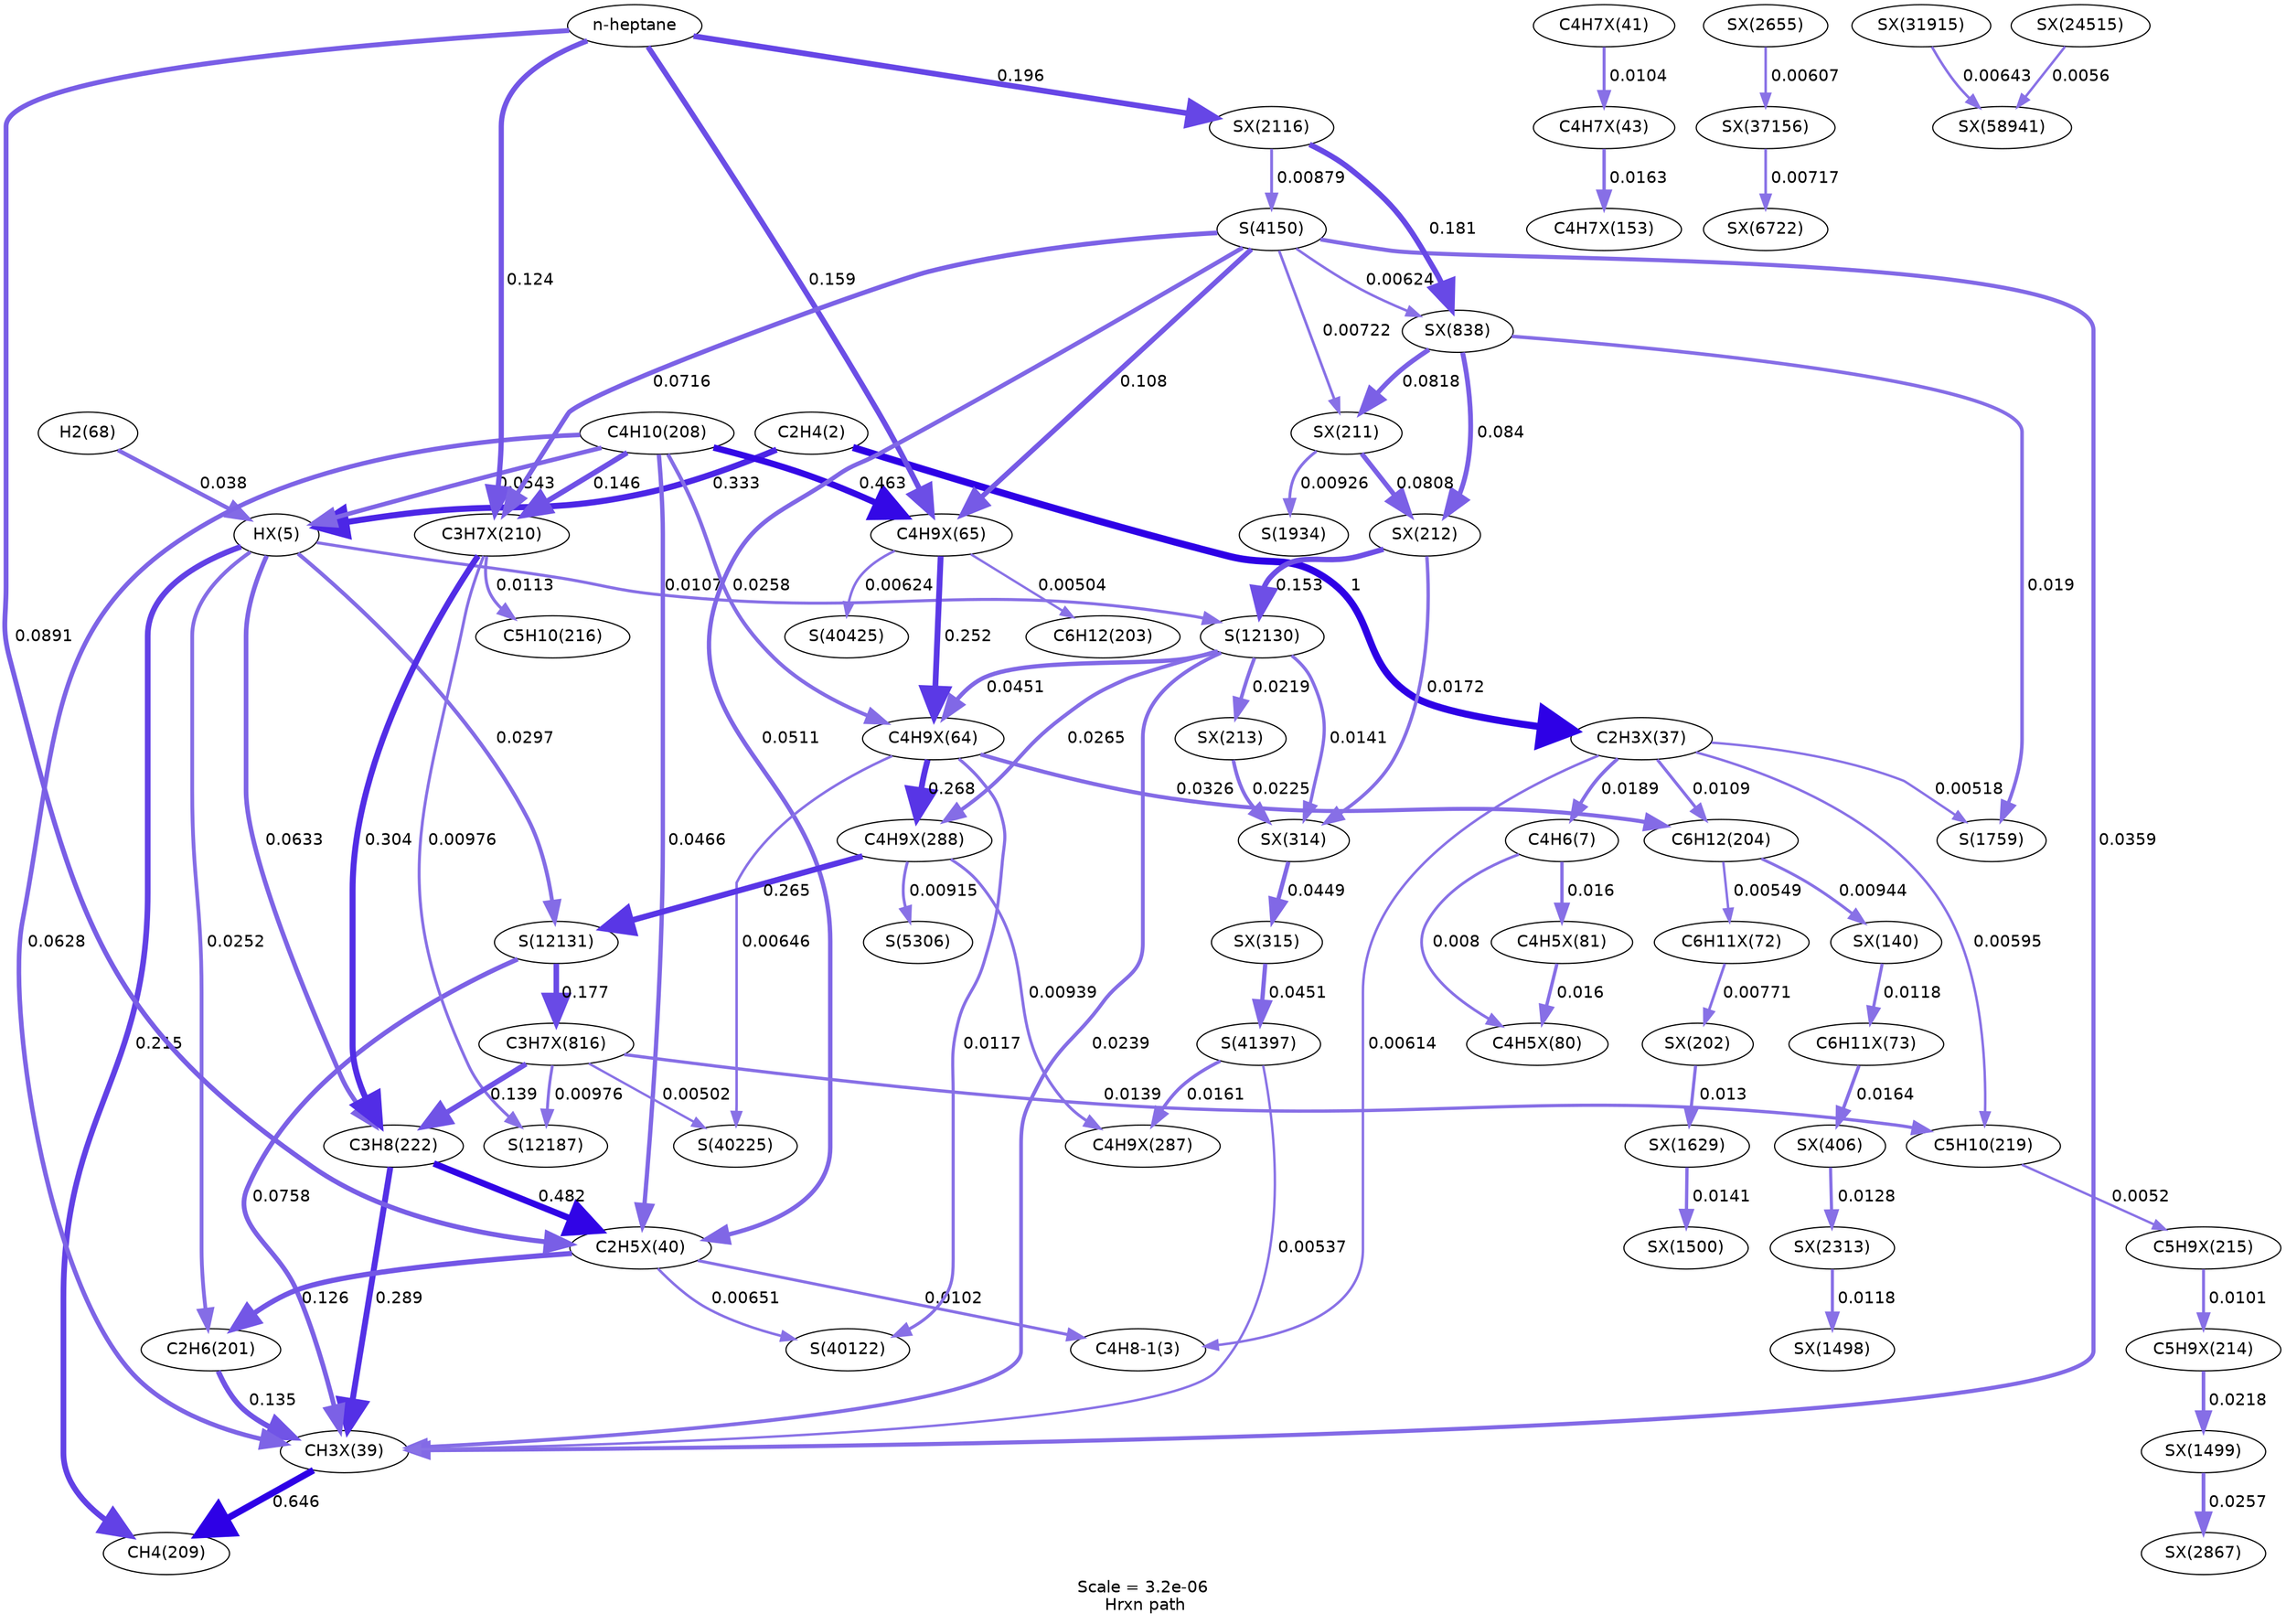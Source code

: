 digraph reaction_paths {
center=1;
s5 -> s61[fontname="Helvetica", style="setlinewidth(5.17)", arrowsize=2.59, color="0.7, 0.833, 0.9"
, label=" 0.333"];
s5 -> s62[fontname="Helvetica", style="setlinewidth(6)", arrowsize=3, color="0.7, 1.5, 0.9"
, label=" 1"];
s10 -> s61[fontname="Helvetica", style="setlinewidth(3.53)", arrowsize=1.77, color="0.7, 0.538, 0.9"
, label=" 0.038"];
s61 -> s16[fontname="Helvetica", style="setlinewidth(3.22)", arrowsize=1.61, color="0.7, 0.525, 0.9"
, label=" 0.0252"];
s61 -> s22[fontname="Helvetica", style="setlinewidth(4.84)", arrowsize=2.42, color="0.7, 0.715, 0.9"
, label=" 0.215"];
s61 -> s28[fontname="Helvetica", style="setlinewidth(3.92)", arrowsize=1.96, color="0.7, 0.563, 0.9"
, label=" 0.0633"];
s21 -> s61[fontname="Helvetica", style="setlinewidth(3.8)", arrowsize=1.9, color="0.7, 0.554, 0.9"
, label=" 0.0543"];
s61 -> s52[fontname="Helvetica", style="setlinewidth(3.35)", arrowsize=1.67, color="0.7, 0.53, 0.9"
, label=" 0.0297"];
s61 -> s51[fontname="Helvetica", style="setlinewidth(2.57)", arrowsize=1.29, color="0.7, 0.511, 0.9"
, label=" 0.0107"];
s62 -> s8[fontname="Helvetica", style="setlinewidth(3)", arrowsize=1.5, color="0.7, 0.519, 0.9"
, label=" 0.0189"];
s62 -> s6[fontname="Helvetica", style="setlinewidth(2.15)", arrowsize=1.08, color="0.7, 0.506, 0.9"
, label=" 0.00614"];
s62 -> s25[fontname="Helvetica", style="setlinewidth(2.13)", arrowsize=1.07, color="0.7, 0.506, 0.9"
, label=" 0.00595"];
s62 -> s18[fontname="Helvetica", style="setlinewidth(2.59)", arrowsize=1.29, color="0.7, 0.511, 0.9"
, label=" 0.0109"];
s62 -> s39[fontname="Helvetica", style="setlinewidth(2.03)", arrowsize=1.01, color="0.7, 0.505, 0.9"
, label=" 0.00518"];
s8 -> s79[fontname="Helvetica", style="setlinewidth(2.88)", arrowsize=1.44, color="0.7, 0.516, 0.9"
, label=" 0.016"];
s8 -> s78[fontname="Helvetica", style="setlinewidth(2.35)", arrowsize=1.18, color="0.7, 0.508, 0.9"
, label=" 0.008"];
s65 -> s6[fontname="Helvetica", style="setlinewidth(2.54)", arrowsize=1.27, color="0.7, 0.51, 0.9"
, label=" 0.0102"];
s79 -> s78[fontname="Helvetica", style="setlinewidth(2.88)", arrowsize=1.44, color="0.7, 0.516, 0.9"
, label=" 0.016"];
s66 -> s68[fontname="Helvetica", style="setlinewidth(2.55)", arrowsize=1.27, color="0.7, 0.51, 0.9"
, label=" 0.0104"];
s68 -> s89[fontname="Helvetica", style="setlinewidth(2.89)", arrowsize=1.45, color="0.7, 0.516, 0.9"
, label=" 0.0163"];
s65 -> s16[fontname="Helvetica", style="setlinewidth(4.44)", arrowsize=2.22, color="0.7, 0.626, 0.9"
, label=" 0.126"];
s28 -> s65[fontname="Helvetica", style="setlinewidth(5.45)", arrowsize=2.72, color="0.7, 0.982, 0.9"
, label=" 0.482"];
s21 -> s65[fontname="Helvetica", style="setlinewidth(3.68)", arrowsize=1.84, color="0.7, 0.547, 0.9"
, label=" 0.0466"];
s0 -> s65[fontname="Helvetica", style="setlinewidth(4.17)", arrowsize=2.09, color="0.7, 0.589, 0.9"
, label=" 0.0891"];
s48 -> s65[fontname="Helvetica", style="setlinewidth(3.76)", arrowsize=1.88, color="0.7, 0.551, 0.9"
, label=" 0.0511"];
s65 -> s54[fontname="Helvetica", style="setlinewidth(2.2)", arrowsize=1.1, color="0.7, 0.507, 0.9"
, label=" 0.00651"];
s16 -> s64[fontname="Helvetica", style="setlinewidth(4.49)", arrowsize=2.24, color="0.7, 0.635, 0.9"
, label=" 0.135"];
s64 -> s22[fontname="Helvetica", style="setlinewidth(5.67)", arrowsize=2.83, color="0.7, 1.15, 0.9"
, label=" 0.646"];
s28 -> s64[fontname="Helvetica", style="setlinewidth(5.06)", arrowsize=2.53, color="0.7, 0.789, 0.9"
, label=" 0.289"];
s21 -> s64[fontname="Helvetica", style="setlinewidth(3.91)", arrowsize=1.95, color="0.7, 0.563, 0.9"
, label=" 0.0628"];
s52 -> s64[fontname="Helvetica", style="setlinewidth(4.05)", arrowsize=2.03, color="0.7, 0.576, 0.9"
, label=" 0.0758"];
s51 -> s64[fontname="Helvetica", style="setlinewidth(3.18)", arrowsize=1.59, color="0.7, 0.524, 0.9"
, label=" 0.0239"];
s48 -> s64[fontname="Helvetica", style="setlinewidth(3.49)", arrowsize=1.74, color="0.7, 0.536, 0.9"
, label=" 0.0359"];
s59 -> s64[fontname="Helvetica", style="setlinewidth(2.05)", arrowsize=1.03, color="0.7, 0.505, 0.9"
, label=" 0.00537"];
s169 -> s167[fontname="Helvetica", style="setlinewidth(2.78)", arrowsize=1.39, color="0.7, 0.514, 0.9"
, label=" 0.0141"];
s95 -> s169[fontname="Helvetica", style="setlinewidth(2.72)", arrowsize=1.36, color="0.7, 0.513, 0.9"
, label=" 0.013"];
s76 -> s95[fontname="Helvetica", style="setlinewidth(2.33)", arrowsize=1.16, color="0.7, 0.508, 0.9"
, label=" 0.00771"];
s18 -> s76[fontname="Helvetica", style="setlinewidth(2.07)", arrowsize=1.04, color="0.7, 0.505, 0.9"
, label=" 0.00549"];
s96 -> s23[fontname="Helvetica", style="setlinewidth(2.61)", arrowsize=1.31, color="0.7, 0.511, 0.9"
, label=" 0.0113"];
s175 -> s165[fontname="Helvetica", style="setlinewidth(2.65)", arrowsize=1.32, color="0.7, 0.512, 0.9"
, label=" 0.0118"];
s119 -> s175[fontname="Helvetica", style="setlinewidth(2.71)", arrowsize=1.35, color="0.7, 0.513, 0.9"
, label=" 0.0128"];
s77 -> s119[fontname="Helvetica", style="setlinewidth(2.9)", arrowsize=1.45, color="0.7, 0.516, 0.9"
, label=" 0.0164"];
s88 -> s77[fontname="Helvetica", style="setlinewidth(2.65)", arrowsize=1.32, color="0.7, 0.512, 0.9"
, label=" 0.0118"];
s96 -> s28[fontname="Helvetica", style="setlinewidth(5.1)", arrowsize=2.55, color="0.7, 0.804, 0.9"
, label=" 0.304"];
s21 -> s96[fontname="Helvetica", style="setlinewidth(4.55)", arrowsize=2.27, color="0.7, 0.646, 0.9"
, label=" 0.146"];
s0 -> s96[fontname="Helvetica", style="setlinewidth(4.42)", arrowsize=2.21, color="0.7, 0.624, 0.9"
, label=" 0.124"];
s48 -> s96[fontname="Helvetica", style="setlinewidth(4.01)", arrowsize=2, color="0.7, 0.572, 0.9"
, label=" 0.0716"];
s96 -> s53[fontname="Helvetica", style="setlinewidth(2.5)", arrowsize=1.25, color="0.7, 0.51, 0.9"
, label=" 0.00976"];
s135 -> s28[fontname="Helvetica", style="setlinewidth(4.51)", arrowsize=2.25, color="0.7, 0.639, 0.9"
, label=" 0.139"];
s100 -> s166[fontname="Helvetica", style="setlinewidth(3.11)", arrowsize=1.56, color="0.7, 0.522, 0.9"
, label=" 0.0218"];
s101 -> s100[fontname="Helvetica", style="setlinewidth(2.53)", arrowsize=1.26, color="0.7, 0.51, 0.9"
, label=" 0.0101"];
s166 -> s180[fontname="Helvetica", style="setlinewidth(3.23)", arrowsize=1.62, color="0.7, 0.526, 0.9"
, label=" 0.0257"];
s25 -> s101[fontname="Helvetica", style="setlinewidth(2.03)", arrowsize=1.01, color="0.7, 0.505, 0.9"
, label=" 0.0052"];
s135 -> s25[fontname="Helvetica", style="setlinewidth(2.77)", arrowsize=1.39, color="0.7, 0.514, 0.9"
, label=" 0.0139"];
s52 -> s135[fontname="Helvetica", style="setlinewidth(4.69)", arrowsize=2.35, color="0.7, 0.677, 0.9"
, label=" 0.177"];
s135 -> s53[fontname="Helvetica", style="setlinewidth(2.5)", arrowsize=1.25, color="0.7, 0.51, 0.9"
, label=" 0.00976"];
s135 -> s56[fontname="Helvetica", style="setlinewidth(2)", arrowsize=1, color="0.7, 0.505, 0.9"
, label=" 0.00502"];
s291 -> s218[fontname="Helvetica", style="setlinewidth(2.27)", arrowsize=1.14, color="0.7, 0.507, 0.9"
, label=" 0.00717"];
s178 -> s291[fontname="Helvetica", style="setlinewidth(2.15)", arrowsize=1.07, color="0.7, 0.506, 0.9"
, label=" 0.00607"];
s21 -> s73[fontname="Helvetica", style="setlinewidth(3.24)", arrowsize=1.62, color="0.7, 0.526, 0.9"
, label=" 0.0258"];
s74 -> s73[fontname="Helvetica", style="setlinewidth(4.96)", arrowsize=2.48, color="0.7, 0.752, 0.9"
, label=" 0.252"];
s73 -> s108[fontname="Helvetica", style="setlinewidth(5.01)", arrowsize=2.5, color="0.7, 0.768, 0.9"
, label=" 0.268"];
s73 -> s18[fontname="Helvetica", style="setlinewidth(3.42)", arrowsize=1.71, color="0.7, 0.533, 0.9"
, label=" 0.0326"];
s51 -> s73[fontname="Helvetica", style="setlinewidth(3.66)", arrowsize=1.83, color="0.7, 0.545, 0.9"
, label=" 0.0451"];
s73 -> s54[fontname="Helvetica", style="setlinewidth(2.64)", arrowsize=1.32, color="0.7, 0.512, 0.9"
, label=" 0.0117"];
s73 -> s56[fontname="Helvetica", style="setlinewidth(2.19)", arrowsize=1.1, color="0.7, 0.506, 0.9"
, label=" 0.00646"];
s21 -> s74[fontname="Helvetica", style="setlinewidth(5.42)", arrowsize=2.71, color="0.7, 0.963, 0.9"
, label=" 0.463"];
s0 -> s74[fontname="Helvetica", style="setlinewidth(4.61)", arrowsize=2.31, color="0.7, 0.659, 0.9"
, label=" 0.159"];
s74 -> s17[fontname="Helvetica", style="setlinewidth(2.01)", arrowsize=1, color="0.7, 0.505, 0.9"
, label=" 0.00504"];
s48 -> s74[fontname="Helvetica", style="setlinewidth(4.32)", arrowsize=2.16, color="0.7, 0.608, 0.9"
, label=" 0.108"];
s74 -> s57[fontname="Helvetica", style="setlinewidth(2.17)", arrowsize=1.08, color="0.7, 0.506, 0.9"
, label=" 0.00624"];
s0 -> s173[fontname="Helvetica", style="setlinewidth(4.77)", arrowsize=2.38, color="0.7, 0.696, 0.9"
, label=" 0.196"];
s108 -> s52[fontname="Helvetica", style="setlinewidth(5)", arrowsize=2.5, color="0.7, 0.765, 0.9"
, label=" 0.265"];
s108 -> s107[fontname="Helvetica", style="setlinewidth(2.48)", arrowsize=1.24, color="0.7, 0.509, 0.9"
, label=" 0.00939"];
s108 -> s50[fontname="Helvetica", style="setlinewidth(2.46)", arrowsize=1.23, color="0.7, 0.509, 0.9"
, label=" 0.00915"];
s51 -> s108[fontname="Helvetica", style="setlinewidth(3.26)", arrowsize=1.63, color="0.7, 0.526, 0.9"
, label=" 0.0265"];
s18 -> s88[fontname="Helvetica", style="setlinewidth(2.48)", arrowsize=1.24, color="0.7, 0.509, 0.9"
, label=" 0.00944"];
s59 -> s107[fontname="Helvetica", style="setlinewidth(2.88)", arrowsize=1.44, color="0.7, 0.516, 0.9"
, label=" 0.0161"];
s98 -> s51[fontname="Helvetica", style="setlinewidth(4.58)", arrowsize=2.29, color="0.7, 0.653, 0.9"
, label=" 0.153"];
s51 -> s99[fontname="Helvetica", style="setlinewidth(3.11)", arrowsize=1.56, color="0.7, 0.522, 0.9"
, label=" 0.0219"];
s51 -> s112[fontname="Helvetica", style="setlinewidth(2.78)", arrowsize=1.39, color="0.7, 0.514, 0.9"
, label=" 0.0141"];
s48 -> s139[fontname="Helvetica", style="setlinewidth(2.17)", arrowsize=1.08, color="0.7, 0.506, 0.9"
, label=" 0.00624"];
s173 -> s48[fontname="Helvetica", style="setlinewidth(2.43)", arrowsize=1.21, color="0.7, 0.509, 0.9"
, label=" 0.00879"];
s48 -> s97[fontname="Helvetica", style="setlinewidth(2.28)", arrowsize=1.14, color="0.7, 0.507, 0.9"
, label=" 0.00722"];
s139 -> s98[fontname="Helvetica", style="setlinewidth(4.13)", arrowsize=2.07, color="0.7, 0.584, 0.9"
, label=" 0.084"];
s97 -> s98[fontname="Helvetica", style="setlinewidth(4.1)", arrowsize=2.05, color="0.7, 0.581, 0.9"
, label=" 0.0808"];
s98 -> s112[fontname="Helvetica", style="setlinewidth(2.93)", arrowsize=1.47, color="0.7, 0.517, 0.9"
, label=" 0.0172"];
s173 -> s139[fontname="Helvetica", style="setlinewidth(4.71)", arrowsize=2.36, color="0.7, 0.681, 0.9"
, label=" 0.181"];
s139 -> s97[fontname="Helvetica", style="setlinewidth(4.11)", arrowsize=2.05, color="0.7, 0.582, 0.9"
, label=" 0.0818"];
s139 -> s39[fontname="Helvetica", style="setlinewidth(3.01)", arrowsize=1.5, color="0.7, 0.519, 0.9"
, label=" 0.019"];
s97 -> s40[fontname="Helvetica", style="setlinewidth(2.47)", arrowsize=1.23, color="0.7, 0.509, 0.9"
, label=" 0.00926"];
s99 -> s112[fontname="Helvetica", style="setlinewidth(3.14)", arrowsize=1.57, color="0.7, 0.523, 0.9"
, label=" 0.0225"];
s112 -> s113[fontname="Helvetica", style="setlinewidth(3.66)", arrowsize=1.83, color="0.7, 0.545, 0.9"
, label=" 0.0449"];
s113 -> s59[fontname="Helvetica", style="setlinewidth(3.66)", arrowsize=1.83, color="0.7, 0.545, 0.9"
, label=" 0.0451"];
s289 -> s305[fontname="Helvetica", style="setlinewidth(2.19)", arrowsize=1.1, color="0.7, 0.506, 0.9"
, label=" 0.00643"];
s280 -> s305[fontname="Helvetica", style="setlinewidth(2.09)", arrowsize=1.04, color="0.7, 0.506, 0.9"
, label=" 0.0056"];
s0 [ fontname="Helvetica", label="n-heptane"];
s5 [ fontname="Helvetica", label="C2H4(2)"];
s6 [ fontname="Helvetica", label="C4H8-1(3)"];
s8 [ fontname="Helvetica", label="C4H6(7)"];
s10 [ fontname="Helvetica", label="H2(68)"];
s16 [ fontname="Helvetica", label="C2H6(201)"];
s17 [ fontname="Helvetica", label="C6H12(203)"];
s18 [ fontname="Helvetica", label="C6H12(204)"];
s21 [ fontname="Helvetica", label="C4H10(208)"];
s22 [ fontname="Helvetica", label="CH4(209)"];
s23 [ fontname="Helvetica", label="C5H10(216)"];
s25 [ fontname="Helvetica", label="C5H10(219)"];
s28 [ fontname="Helvetica", label="C3H8(222)"];
s39 [ fontname="Helvetica", label="S(1759)"];
s40 [ fontname="Helvetica", label="S(1934)"];
s48 [ fontname="Helvetica", label="S(4150)"];
s50 [ fontname="Helvetica", label="S(5306)"];
s51 [ fontname="Helvetica", label="S(12130)"];
s52 [ fontname="Helvetica", label="S(12131)"];
s53 [ fontname="Helvetica", label="S(12187)"];
s54 [ fontname="Helvetica", label="S(40122)"];
s56 [ fontname="Helvetica", label="S(40225)"];
s57 [ fontname="Helvetica", label="S(40425)"];
s59 [ fontname="Helvetica", label="S(41397)"];
s61 [ fontname="Helvetica", label="HX(5)"];
s62 [ fontname="Helvetica", label="C2H3X(37)"];
s64 [ fontname="Helvetica", label="CH3X(39)"];
s65 [ fontname="Helvetica", label="C2H5X(40)"];
s66 [ fontname="Helvetica", label="C4H7X(41)"];
s68 [ fontname="Helvetica", label="C4H7X(43)"];
s73 [ fontname="Helvetica", label="C4H9X(64)"];
s74 [ fontname="Helvetica", label="C4H9X(65)"];
s76 [ fontname="Helvetica", label="C6H11X(72)"];
s77 [ fontname="Helvetica", label="C6H11X(73)"];
s78 [ fontname="Helvetica", label="C4H5X(80)"];
s79 [ fontname="Helvetica", label="C4H5X(81)"];
s88 [ fontname="Helvetica", label="SX(140)"];
s89 [ fontname="Helvetica", label="C4H7X(153)"];
s95 [ fontname="Helvetica", label="SX(202)"];
s96 [ fontname="Helvetica", label="C3H7X(210)"];
s97 [ fontname="Helvetica", label="SX(211)"];
s98 [ fontname="Helvetica", label="SX(212)"];
s99 [ fontname="Helvetica", label="SX(213)"];
s100 [ fontname="Helvetica", label="C5H9X(214)"];
s101 [ fontname="Helvetica", label="C5H9X(215)"];
s107 [ fontname="Helvetica", label="C4H9X(287)"];
s108 [ fontname="Helvetica", label="C4H9X(288)"];
s112 [ fontname="Helvetica", label="SX(314)"];
s113 [ fontname="Helvetica", label="SX(315)"];
s119 [ fontname="Helvetica", label="SX(406)"];
s135 [ fontname="Helvetica", label="C3H7X(816)"];
s139 [ fontname="Helvetica", label="SX(838)"];
s165 [ fontname="Helvetica", label="SX(1498)"];
s166 [ fontname="Helvetica", label="SX(1499)"];
s167 [ fontname="Helvetica", label="SX(1500)"];
s169 [ fontname="Helvetica", label="SX(1629)"];
s173 [ fontname="Helvetica", label="SX(2116)"];
s175 [ fontname="Helvetica", label="SX(2313)"];
s178 [ fontname="Helvetica", label="SX(2655)"];
s180 [ fontname="Helvetica", label="SX(2867)"];
s218 [ fontname="Helvetica", label="SX(6722)"];
s280 [ fontname="Helvetica", label="SX(24515)"];
s289 [ fontname="Helvetica", label="SX(31915)"];
s291 [ fontname="Helvetica", label="SX(37156)"];
s305 [ fontname="Helvetica", label="SX(58941)"];
 label = "Scale = 3.2e-06\l Hrxn path";
 fontname = "Helvetica";
}
